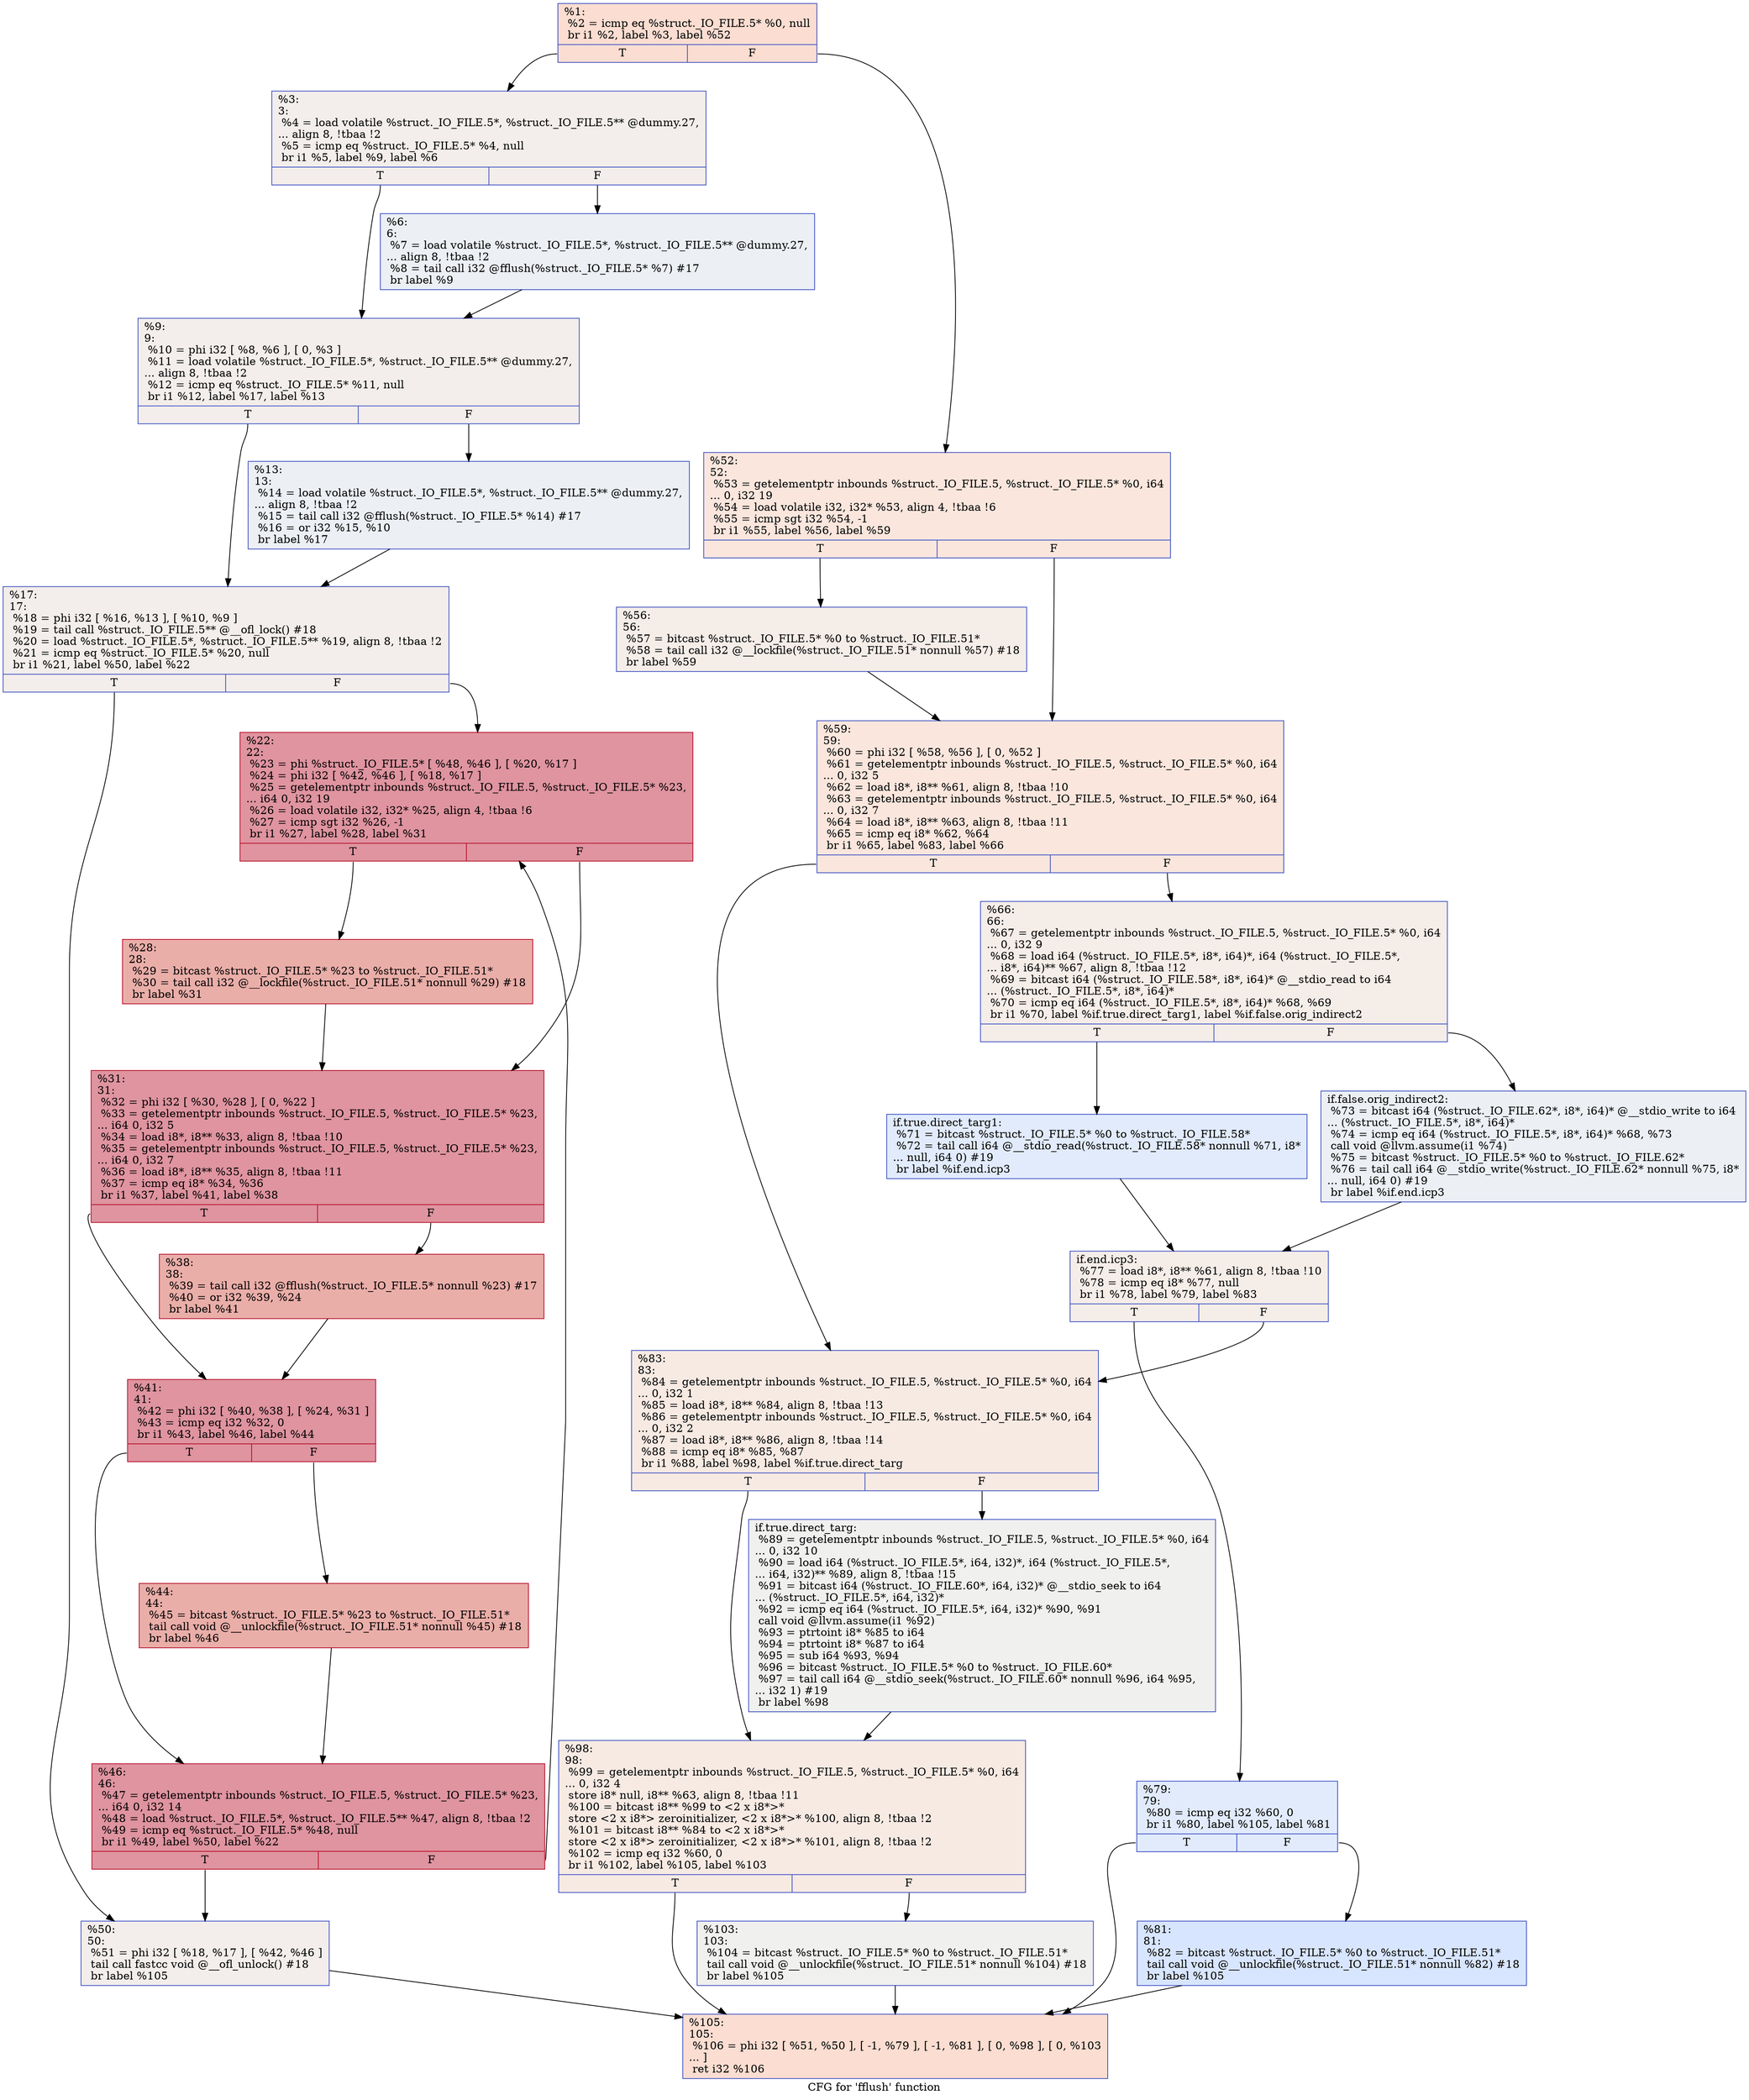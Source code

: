 digraph "CFG for 'fflush' function" {
	label="CFG for 'fflush' function";

	Node0x1234490 [shape=record,color="#3d50c3ff", style=filled, fillcolor="#f7b39670",label="{%1:\l  %2 = icmp eq %struct._IO_FILE.5* %0, null\l  br i1 %2, label %3, label %52\l|{<s0>T|<s1>F}}"];
	Node0x1234490:s0 -> Node0x1235950;
	Node0x1234490:s1 -> Node0x1235d60;
	Node0x1235950 [shape=record,color="#3d50c3ff", style=filled, fillcolor="#e5d8d170",label="{%3:\l3:                                                \l  %4 = load volatile %struct._IO_FILE.5*, %struct._IO_FILE.5** @dummy.27,\l... align 8, !tbaa !2\l  %5 = icmp eq %struct._IO_FILE.5* %4, null\l  br i1 %5, label %9, label %6\l|{<s0>T|<s1>F}}"];
	Node0x1235950:s0 -> Node0x12359f0;
	Node0x1235950:s1 -> Node0x12359a0;
	Node0x12359a0 [shape=record,color="#3d50c3ff", style=filled, fillcolor="#d4dbe670",label="{%6:\l6:                                                \l  %7 = load volatile %struct._IO_FILE.5*, %struct._IO_FILE.5** @dummy.27,\l... align 8, !tbaa !2\l  %8 = tail call i32 @fflush(%struct._IO_FILE.5* %7) #17\l  br label %9\l}"];
	Node0x12359a0 -> Node0x12359f0;
	Node0x12359f0 [shape=record,color="#3d50c3ff", style=filled, fillcolor="#e5d8d170",label="{%9:\l9:                                                \l  %10 = phi i32 [ %8, %6 ], [ 0, %3 ]\l  %11 = load volatile %struct._IO_FILE.5*, %struct._IO_FILE.5** @dummy.27,\l... align 8, !tbaa !2\l  %12 = icmp eq %struct._IO_FILE.5* %11, null\l  br i1 %12, label %17, label %13\l|{<s0>T|<s1>F}}"];
	Node0x12359f0:s0 -> Node0x1235a90;
	Node0x12359f0:s1 -> Node0x1235a40;
	Node0x1235a40 [shape=record,color="#3d50c3ff", style=filled, fillcolor="#d4dbe670",label="{%13:\l13:                                               \l  %14 = load volatile %struct._IO_FILE.5*, %struct._IO_FILE.5** @dummy.27,\l... align 8, !tbaa !2\l  %15 = tail call i32 @fflush(%struct._IO_FILE.5* %14) #17\l  %16 = or i32 %15, %10\l  br label %17\l}"];
	Node0x1235a40 -> Node0x1235a90;
	Node0x1235a90 [shape=record,color="#3d50c3ff", style=filled, fillcolor="#e5d8d170",label="{%17:\l17:                                               \l  %18 = phi i32 [ %16, %13 ], [ %10, %9 ]\l  %19 = tail call %struct._IO_FILE.5** @__ofl_lock() #18\l  %20 = load %struct._IO_FILE.5*, %struct._IO_FILE.5** %19, align 8, !tbaa !2\l  %21 = icmp eq %struct._IO_FILE.5* %20, null\l  br i1 %21, label %50, label %22\l|{<s0>T|<s1>F}}"];
	Node0x1235a90:s0 -> Node0x1235d10;
	Node0x1235a90:s1 -> Node0x1235ae0;
	Node0x1235ae0 [shape=record,color="#b70d28ff", style=filled, fillcolor="#b70d2870",label="{%22:\l22:                                               \l  %23 = phi %struct._IO_FILE.5* [ %48, %46 ], [ %20, %17 ]\l  %24 = phi i32 [ %42, %46 ], [ %18, %17 ]\l  %25 = getelementptr inbounds %struct._IO_FILE.5, %struct._IO_FILE.5* %23,\l... i64 0, i32 19\l  %26 = load volatile i32, i32* %25, align 4, !tbaa !6\l  %27 = icmp sgt i32 %26, -1\l  br i1 %27, label %28, label %31\l|{<s0>T|<s1>F}}"];
	Node0x1235ae0:s0 -> Node0x1235b30;
	Node0x1235ae0:s1 -> Node0x1235b80;
	Node0x1235b30 [shape=record,color="#b70d28ff", style=filled, fillcolor="#d0473d70",label="{%28:\l28:                                               \l  %29 = bitcast %struct._IO_FILE.5* %23 to %struct._IO_FILE.51*\l  %30 = tail call i32 @__lockfile(%struct._IO_FILE.51* nonnull %29) #18\l  br label %31\l}"];
	Node0x1235b30 -> Node0x1235b80;
	Node0x1235b80 [shape=record,color="#b70d28ff", style=filled, fillcolor="#b70d2870",label="{%31:\l31:                                               \l  %32 = phi i32 [ %30, %28 ], [ 0, %22 ]\l  %33 = getelementptr inbounds %struct._IO_FILE.5, %struct._IO_FILE.5* %23,\l... i64 0, i32 5\l  %34 = load i8*, i8** %33, align 8, !tbaa !10\l  %35 = getelementptr inbounds %struct._IO_FILE.5, %struct._IO_FILE.5* %23,\l... i64 0, i32 7\l  %36 = load i8*, i8** %35, align 8, !tbaa !11\l  %37 = icmp eq i8* %34, %36\l  br i1 %37, label %41, label %38\l|{<s0>T|<s1>F}}"];
	Node0x1235b80:s0 -> Node0x1235c20;
	Node0x1235b80:s1 -> Node0x1235bd0;
	Node0x1235bd0 [shape=record,color="#b70d28ff", style=filled, fillcolor="#d0473d70",label="{%38:\l38:                                               \l  %39 = tail call i32 @fflush(%struct._IO_FILE.5* nonnull %23) #17\l  %40 = or i32 %39, %24\l  br label %41\l}"];
	Node0x1235bd0 -> Node0x1235c20;
	Node0x1235c20 [shape=record,color="#b70d28ff", style=filled, fillcolor="#b70d2870",label="{%41:\l41:                                               \l  %42 = phi i32 [ %40, %38 ], [ %24, %31 ]\l  %43 = icmp eq i32 %32, 0\l  br i1 %43, label %46, label %44\l|{<s0>T|<s1>F}}"];
	Node0x1235c20:s0 -> Node0x1235cc0;
	Node0x1235c20:s1 -> Node0x1235c70;
	Node0x1235c70 [shape=record,color="#b70d28ff", style=filled, fillcolor="#d0473d70",label="{%44:\l44:                                               \l  %45 = bitcast %struct._IO_FILE.5* %23 to %struct._IO_FILE.51*\l  tail call void @__unlockfile(%struct._IO_FILE.51* nonnull %45) #18\l  br label %46\l}"];
	Node0x1235c70 -> Node0x1235cc0;
	Node0x1235cc0 [shape=record,color="#b70d28ff", style=filled, fillcolor="#b70d2870",label="{%46:\l46:                                               \l  %47 = getelementptr inbounds %struct._IO_FILE.5, %struct._IO_FILE.5* %23,\l... i64 0, i32 14\l  %48 = load %struct._IO_FILE.5*, %struct._IO_FILE.5** %47, align 8, !tbaa !2\l  %49 = icmp eq %struct._IO_FILE.5* %48, null\l  br i1 %49, label %50, label %22\l|{<s0>T|<s1>F}}"];
	Node0x1235cc0:s0 -> Node0x1235d10;
	Node0x1235cc0:s1 -> Node0x1235ae0;
	Node0x1235d10 [shape=record,color="#3d50c3ff", style=filled, fillcolor="#e5d8d170",label="{%50:\l50:                                               \l  %51 = phi i32 [ %18, %17 ], [ %42, %46 ]\l  tail call fastcc void @__ofl_unlock() #18\l  br label %105\l}"];
	Node0x1235d10 -> Node0x1236170;
	Node0x1235d60 [shape=record,color="#3d50c3ff", style=filled, fillcolor="#f3c7b170",label="{%52:\l52:                                               \l  %53 = getelementptr inbounds %struct._IO_FILE.5, %struct._IO_FILE.5* %0, i64\l... 0, i32 19\l  %54 = load volatile i32, i32* %53, align 4, !tbaa !6\l  %55 = icmp sgt i32 %54, -1\l  br i1 %55, label %56, label %59\l|{<s0>T|<s1>F}}"];
	Node0x1235d60:s0 -> Node0x1235db0;
	Node0x1235d60:s1 -> Node0x1235e00;
	Node0x1235db0 [shape=record,color="#3d50c3ff", style=filled, fillcolor="#e8d6cc70",label="{%56:\l56:                                               \l  %57 = bitcast %struct._IO_FILE.5* %0 to %struct._IO_FILE.51*\l  %58 = tail call i32 @__lockfile(%struct._IO_FILE.51* nonnull %57) #18\l  br label %59\l}"];
	Node0x1235db0 -> Node0x1235e00;
	Node0x1235e00 [shape=record,color="#3d50c3ff", style=filled, fillcolor="#f3c7b170",label="{%59:\l59:                                               \l  %60 = phi i32 [ %58, %56 ], [ 0, %52 ]\l  %61 = getelementptr inbounds %struct._IO_FILE.5, %struct._IO_FILE.5* %0, i64\l... 0, i32 5\l  %62 = load i8*, i8** %61, align 8, !tbaa !10\l  %63 = getelementptr inbounds %struct._IO_FILE.5, %struct._IO_FILE.5* %0, i64\l... 0, i32 7\l  %64 = load i8*, i8** %63, align 8, !tbaa !11\l  %65 = icmp eq i8* %62, %64\l  br i1 %65, label %83, label %66\l|{<s0>T|<s1>F}}"];
	Node0x1235e00:s0 -> Node0x1236030;
	Node0x1235e00:s1 -> Node0x1235e50;
	Node0x1235e50 [shape=record,color="#3d50c3ff", style=filled, fillcolor="#e8d6cc70",label="{%66:\l66:                                               \l  %67 = getelementptr inbounds %struct._IO_FILE.5, %struct._IO_FILE.5* %0, i64\l... 0, i32 9\l  %68 = load i64 (%struct._IO_FILE.5*, i8*, i64)*, i64 (%struct._IO_FILE.5*,\l... i8*, i64)** %67, align 8, !tbaa !12\l  %69 = bitcast i64 (%struct._IO_FILE.58*, i8*, i64)* @__stdio_read to i64\l... (%struct._IO_FILE.5*, i8*, i64)*\l  %70 = icmp eq i64 (%struct._IO_FILE.5*, i8*, i64)* %68, %69\l  br i1 %70, label %if.true.direct_targ1, label %if.false.orig_indirect2\l|{<s0>T|<s1>F}}"];
	Node0x1235e50:s0 -> Node0x1235ea0;
	Node0x1235e50:s1 -> Node0x1235ef0;
	Node0x1235ea0 [shape=record,color="#3d50c3ff", style=filled, fillcolor="#bbd1f870",label="{if.true.direct_targ1:                             \l  %71 = bitcast %struct._IO_FILE.5* %0 to %struct._IO_FILE.58*\l  %72 = tail call i64 @__stdio_read(%struct._IO_FILE.58* nonnull %71, i8*\l... null, i64 0) #19\l  br label %if.end.icp3\l}"];
	Node0x1235ea0 -> Node0x1235f40;
	Node0x1235ef0 [shape=record,color="#3d50c3ff", style=filled, fillcolor="#d4dbe670",label="{if.false.orig_indirect2:                          \l  %73 = bitcast i64 (%struct._IO_FILE.62*, i8*, i64)* @__stdio_write to i64\l... (%struct._IO_FILE.5*, i8*, i64)*\l  %74 = icmp eq i64 (%struct._IO_FILE.5*, i8*, i64)* %68, %73\l  call void @llvm.assume(i1 %74)\l  %75 = bitcast %struct._IO_FILE.5* %0 to %struct._IO_FILE.62*\l  %76 = tail call i64 @__stdio_write(%struct._IO_FILE.62* nonnull %75, i8*\l... null, i64 0) #19\l  br label %if.end.icp3\l}"];
	Node0x1235ef0 -> Node0x1235f40;
	Node0x1235f40 [shape=record,color="#3d50c3ff", style=filled, fillcolor="#e8d6cc70",label="{if.end.icp3:                                      \l  %77 = load i8*, i8** %61, align 8, !tbaa !10\l  %78 = icmp eq i8* %77, null\l  br i1 %78, label %79, label %83\l|{<s0>T|<s1>F}}"];
	Node0x1235f40:s0 -> Node0x1235f90;
	Node0x1235f40:s1 -> Node0x1236030;
	Node0x1235f90 [shape=record,color="#3d50c3ff", style=filled, fillcolor="#bbd1f870",label="{%79:\l79:                                               \l  %80 = icmp eq i32 %60, 0\l  br i1 %80, label %105, label %81\l|{<s0>T|<s1>F}}"];
	Node0x1235f90:s0 -> Node0x1236170;
	Node0x1235f90:s1 -> Node0x1235fe0;
	Node0x1235fe0 [shape=record,color="#3d50c3ff", style=filled, fillcolor="#a7c5fe70",label="{%81:\l81:                                               \l  %82 = bitcast %struct._IO_FILE.5* %0 to %struct._IO_FILE.51*\l  tail call void @__unlockfile(%struct._IO_FILE.51* nonnull %82) #18\l  br label %105\l}"];
	Node0x1235fe0 -> Node0x1236170;
	Node0x1236030 [shape=record,color="#3d50c3ff", style=filled, fillcolor="#eed0c070",label="{%83:\l83:                                               \l  %84 = getelementptr inbounds %struct._IO_FILE.5, %struct._IO_FILE.5* %0, i64\l... 0, i32 1\l  %85 = load i8*, i8** %84, align 8, !tbaa !13\l  %86 = getelementptr inbounds %struct._IO_FILE.5, %struct._IO_FILE.5* %0, i64\l... 0, i32 2\l  %87 = load i8*, i8** %86, align 8, !tbaa !14\l  %88 = icmp eq i8* %85, %87\l  br i1 %88, label %98, label %if.true.direct_targ\l|{<s0>T|<s1>F}}"];
	Node0x1236030:s0 -> Node0x12360d0;
	Node0x1236030:s1 -> Node0x1236080;
	Node0x1236080 [shape=record,color="#3d50c3ff", style=filled, fillcolor="#dedcdb70",label="{if.true.direct_targ:                              \l  %89 = getelementptr inbounds %struct._IO_FILE.5, %struct._IO_FILE.5* %0, i64\l... 0, i32 10\l  %90 = load i64 (%struct._IO_FILE.5*, i64, i32)*, i64 (%struct._IO_FILE.5*,\l... i64, i32)** %89, align 8, !tbaa !15\l  %91 = bitcast i64 (%struct._IO_FILE.60*, i64, i32)* @__stdio_seek to i64\l... (%struct._IO_FILE.5*, i64, i32)*\l  %92 = icmp eq i64 (%struct._IO_FILE.5*, i64, i32)* %90, %91\l  call void @llvm.assume(i1 %92)\l  %93 = ptrtoint i8* %85 to i64\l  %94 = ptrtoint i8* %87 to i64\l  %95 = sub i64 %93, %94\l  %96 = bitcast %struct._IO_FILE.5* %0 to %struct._IO_FILE.60*\l  %97 = tail call i64 @__stdio_seek(%struct._IO_FILE.60* nonnull %96, i64 %95,\l... i32 1) #19\l  br label %98\l}"];
	Node0x1236080 -> Node0x12360d0;
	Node0x12360d0 [shape=record,color="#3d50c3ff", style=filled, fillcolor="#eed0c070",label="{%98:\l98:                                               \l  %99 = getelementptr inbounds %struct._IO_FILE.5, %struct._IO_FILE.5* %0, i64\l... 0, i32 4\l  store i8* null, i8** %63, align 8, !tbaa !11\l  %100 = bitcast i8** %99 to \<2 x i8*\>*\l  store \<2 x i8*\> zeroinitializer, \<2 x i8*\>* %100, align 8, !tbaa !2\l  %101 = bitcast i8** %84 to \<2 x i8*\>*\l  store \<2 x i8*\> zeroinitializer, \<2 x i8*\>* %101, align 8, !tbaa !2\l  %102 = icmp eq i32 %60, 0\l  br i1 %102, label %105, label %103\l|{<s0>T|<s1>F}}"];
	Node0x12360d0:s0 -> Node0x1236170;
	Node0x12360d0:s1 -> Node0x1236120;
	Node0x1236120 [shape=record,color="#3d50c3ff", style=filled, fillcolor="#dedcdb70",label="{%103:\l103:                                              \l  %104 = bitcast %struct._IO_FILE.5* %0 to %struct._IO_FILE.51*\l  tail call void @__unlockfile(%struct._IO_FILE.51* nonnull %104) #18\l  br label %105\l}"];
	Node0x1236120 -> Node0x1236170;
	Node0x1236170 [shape=record,color="#3d50c3ff", style=filled, fillcolor="#f7b39670",label="{%105:\l105:                                              \l  %106 = phi i32 [ %51, %50 ], [ -1, %79 ], [ -1, %81 ], [ 0, %98 ], [ 0, %103\l... ]\l  ret i32 %106\l}"];
}
